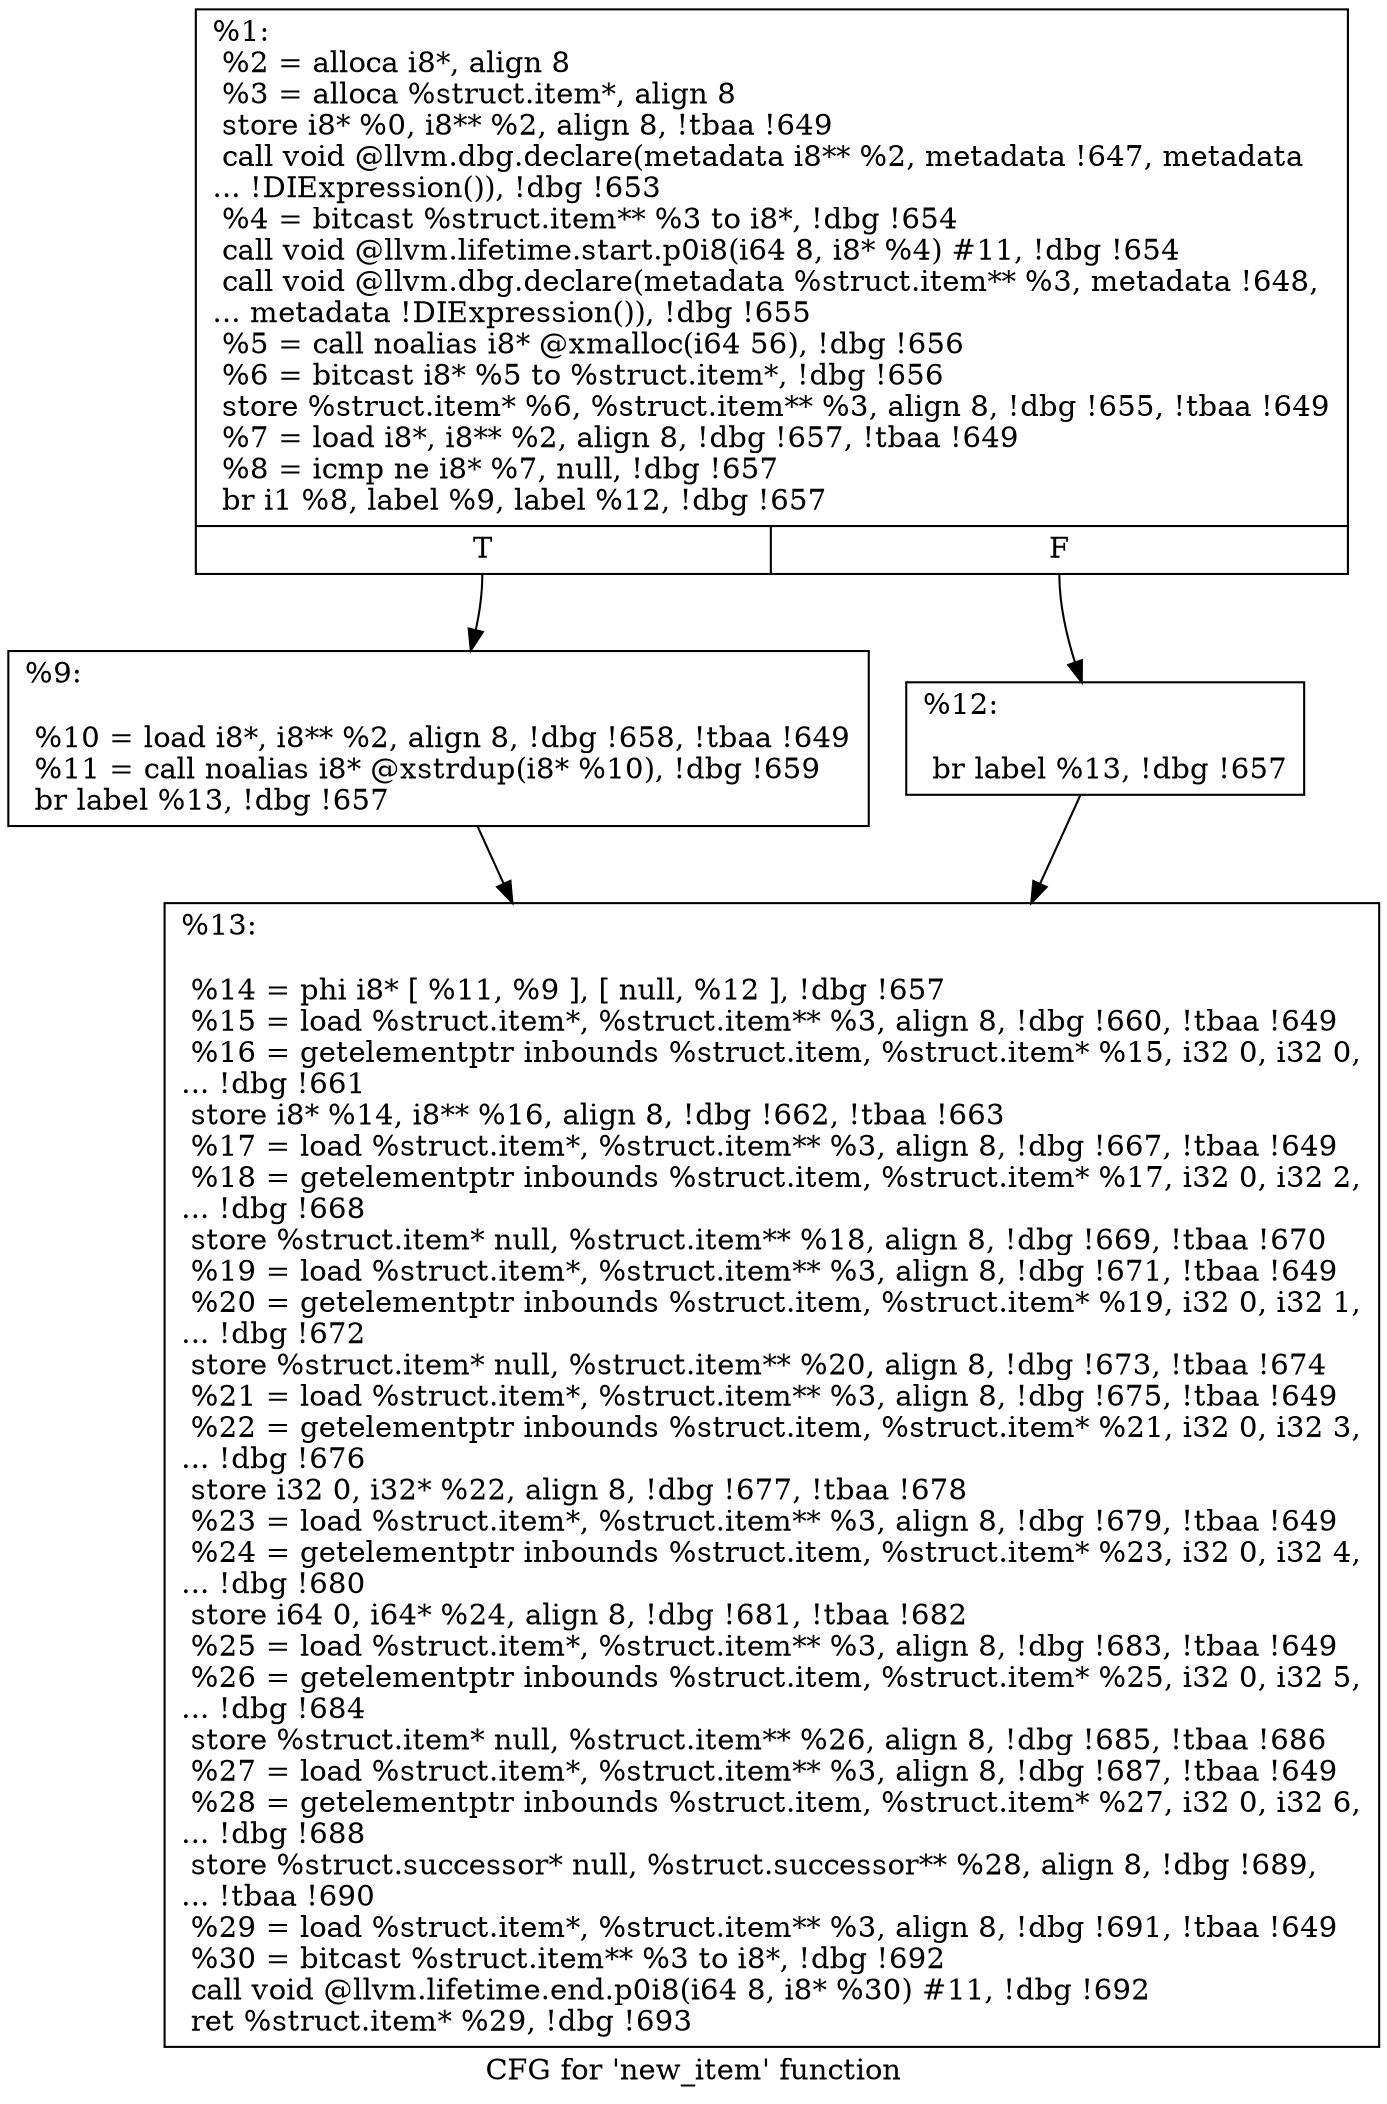 digraph "CFG for 'new_item' function" {
	label="CFG for 'new_item' function";

	Node0x1b9ca90 [shape=record,label="{%1:\l  %2 = alloca i8*, align 8\l  %3 = alloca %struct.item*, align 8\l  store i8* %0, i8** %2, align 8, !tbaa !649\l  call void @llvm.dbg.declare(metadata i8** %2, metadata !647, metadata\l... !DIExpression()), !dbg !653\l  %4 = bitcast %struct.item** %3 to i8*, !dbg !654\l  call void @llvm.lifetime.start.p0i8(i64 8, i8* %4) #11, !dbg !654\l  call void @llvm.dbg.declare(metadata %struct.item** %3, metadata !648,\l... metadata !DIExpression()), !dbg !655\l  %5 = call noalias i8* @xmalloc(i64 56), !dbg !656\l  %6 = bitcast i8* %5 to %struct.item*, !dbg !656\l  store %struct.item* %6, %struct.item** %3, align 8, !dbg !655, !tbaa !649\l  %7 = load i8*, i8** %2, align 8, !dbg !657, !tbaa !649\l  %8 = icmp ne i8* %7, null, !dbg !657\l  br i1 %8, label %9, label %12, !dbg !657\l|{<s0>T|<s1>F}}"];
	Node0x1b9ca90:s0 -> Node0x1b8fb30;
	Node0x1b9ca90:s1 -> Node0x1b8fb80;
	Node0x1b8fb30 [shape=record,label="{%9:\l\l  %10 = load i8*, i8** %2, align 8, !dbg !658, !tbaa !649\l  %11 = call noalias i8* @xstrdup(i8* %10), !dbg !659\l  br label %13, !dbg !657\l}"];
	Node0x1b8fb30 -> Node0x1b8fbd0;
	Node0x1b8fb80 [shape=record,label="{%12:\l\l  br label %13, !dbg !657\l}"];
	Node0x1b8fb80 -> Node0x1b8fbd0;
	Node0x1b8fbd0 [shape=record,label="{%13:\l\l  %14 = phi i8* [ %11, %9 ], [ null, %12 ], !dbg !657\l  %15 = load %struct.item*, %struct.item** %3, align 8, !dbg !660, !tbaa !649\l  %16 = getelementptr inbounds %struct.item, %struct.item* %15, i32 0, i32 0,\l... !dbg !661\l  store i8* %14, i8** %16, align 8, !dbg !662, !tbaa !663\l  %17 = load %struct.item*, %struct.item** %3, align 8, !dbg !667, !tbaa !649\l  %18 = getelementptr inbounds %struct.item, %struct.item* %17, i32 0, i32 2,\l... !dbg !668\l  store %struct.item* null, %struct.item** %18, align 8, !dbg !669, !tbaa !670\l  %19 = load %struct.item*, %struct.item** %3, align 8, !dbg !671, !tbaa !649\l  %20 = getelementptr inbounds %struct.item, %struct.item* %19, i32 0, i32 1,\l... !dbg !672\l  store %struct.item* null, %struct.item** %20, align 8, !dbg !673, !tbaa !674\l  %21 = load %struct.item*, %struct.item** %3, align 8, !dbg !675, !tbaa !649\l  %22 = getelementptr inbounds %struct.item, %struct.item* %21, i32 0, i32 3,\l... !dbg !676\l  store i32 0, i32* %22, align 8, !dbg !677, !tbaa !678\l  %23 = load %struct.item*, %struct.item** %3, align 8, !dbg !679, !tbaa !649\l  %24 = getelementptr inbounds %struct.item, %struct.item* %23, i32 0, i32 4,\l... !dbg !680\l  store i64 0, i64* %24, align 8, !dbg !681, !tbaa !682\l  %25 = load %struct.item*, %struct.item** %3, align 8, !dbg !683, !tbaa !649\l  %26 = getelementptr inbounds %struct.item, %struct.item* %25, i32 0, i32 5,\l... !dbg !684\l  store %struct.item* null, %struct.item** %26, align 8, !dbg !685, !tbaa !686\l  %27 = load %struct.item*, %struct.item** %3, align 8, !dbg !687, !tbaa !649\l  %28 = getelementptr inbounds %struct.item, %struct.item* %27, i32 0, i32 6,\l... !dbg !688\l  store %struct.successor* null, %struct.successor** %28, align 8, !dbg !689,\l... !tbaa !690\l  %29 = load %struct.item*, %struct.item** %3, align 8, !dbg !691, !tbaa !649\l  %30 = bitcast %struct.item** %3 to i8*, !dbg !692\l  call void @llvm.lifetime.end.p0i8(i64 8, i8* %30) #11, !dbg !692\l  ret %struct.item* %29, !dbg !693\l}"];
}

